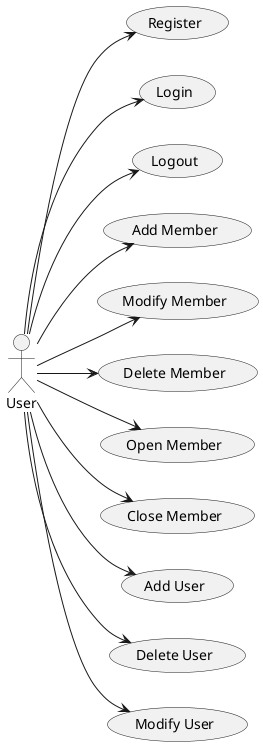 @startuml use_cases
left to right direction
actor User
usecase Register
User --> Register
usecase Login
User --> Login
usecase Logout
User --> Logout
usecase cElement as "Add Member"
User --> cElement
usecase mElement as "Modify Member"
User --> mElement
usecase dElement as "Delete Member"
User --> dElement
usecase oElement as "Open Member"
User --> oElement
usecase clElement as "Close Member"
User --> clElement
usecase addDeveloper as "Add User"
User --> addDeveloper
usecase dDeveloper as "Delete User"
User --> dDeveloper
usecase mDeveloper as "Modify User"
User --> mDeveloper
@enduml

@startuml context
state INITIAL
state LOGGED
state ON_MEMBER
state ON_MEMBER

[*] --> INITIAL
INITIAL --> LOGGED: Register
INITIAL --> LOGGED: Login
LOGGED --> INITIAL: Logout
LOGGED --> LOGGED: Delete Member
LOGGED --> ON_MEMBER: Add Member
LOGGED --> ON_MEMBER: Open Member
ON_MEMBER --> LOGGED: Close Member
ON_MEMBER --> INITIAL: Logout
ON_MEMBER --> ON_MEMBER: Add, Delete, Modify User
ON_MEMBER --> ON_MEMBER: Add, Delete, Modify Member
ON_MEMBER --> ON_MEMBER: Open, Close Member
@enduml